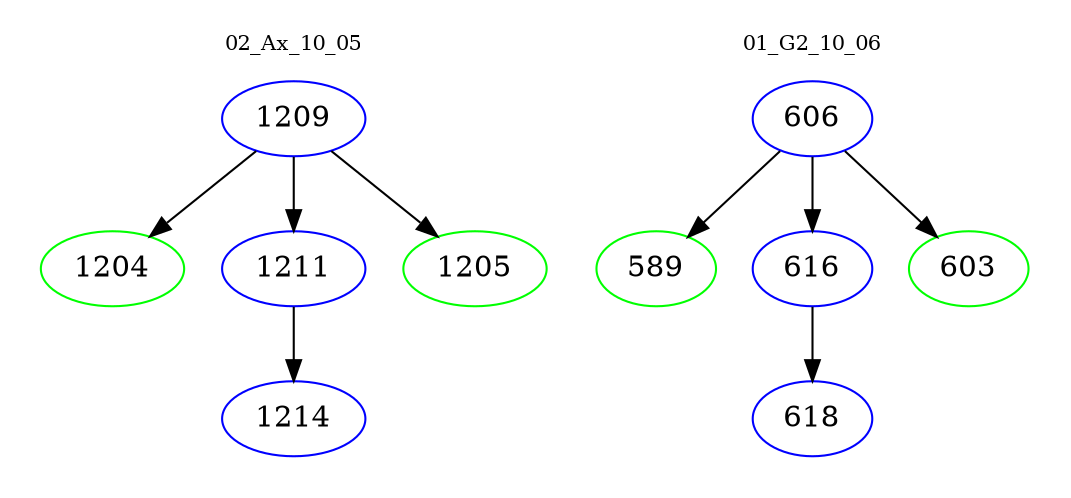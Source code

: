 digraph{
subgraph cluster_0 {
color = white
label = "02_Ax_10_05";
fontsize=10;
T0_1209 [label="1209", color="blue"]
T0_1209 -> T0_1204 [color="black"]
T0_1204 [label="1204", color="green"]
T0_1209 -> T0_1211 [color="black"]
T0_1211 [label="1211", color="blue"]
T0_1211 -> T0_1214 [color="black"]
T0_1214 [label="1214", color="blue"]
T0_1209 -> T0_1205 [color="black"]
T0_1205 [label="1205", color="green"]
}
subgraph cluster_1 {
color = white
label = "01_G2_10_06";
fontsize=10;
T1_606 [label="606", color="blue"]
T1_606 -> T1_589 [color="black"]
T1_589 [label="589", color="green"]
T1_606 -> T1_616 [color="black"]
T1_616 [label="616", color="blue"]
T1_616 -> T1_618 [color="black"]
T1_618 [label="618", color="blue"]
T1_606 -> T1_603 [color="black"]
T1_603 [label="603", color="green"]
}
}

